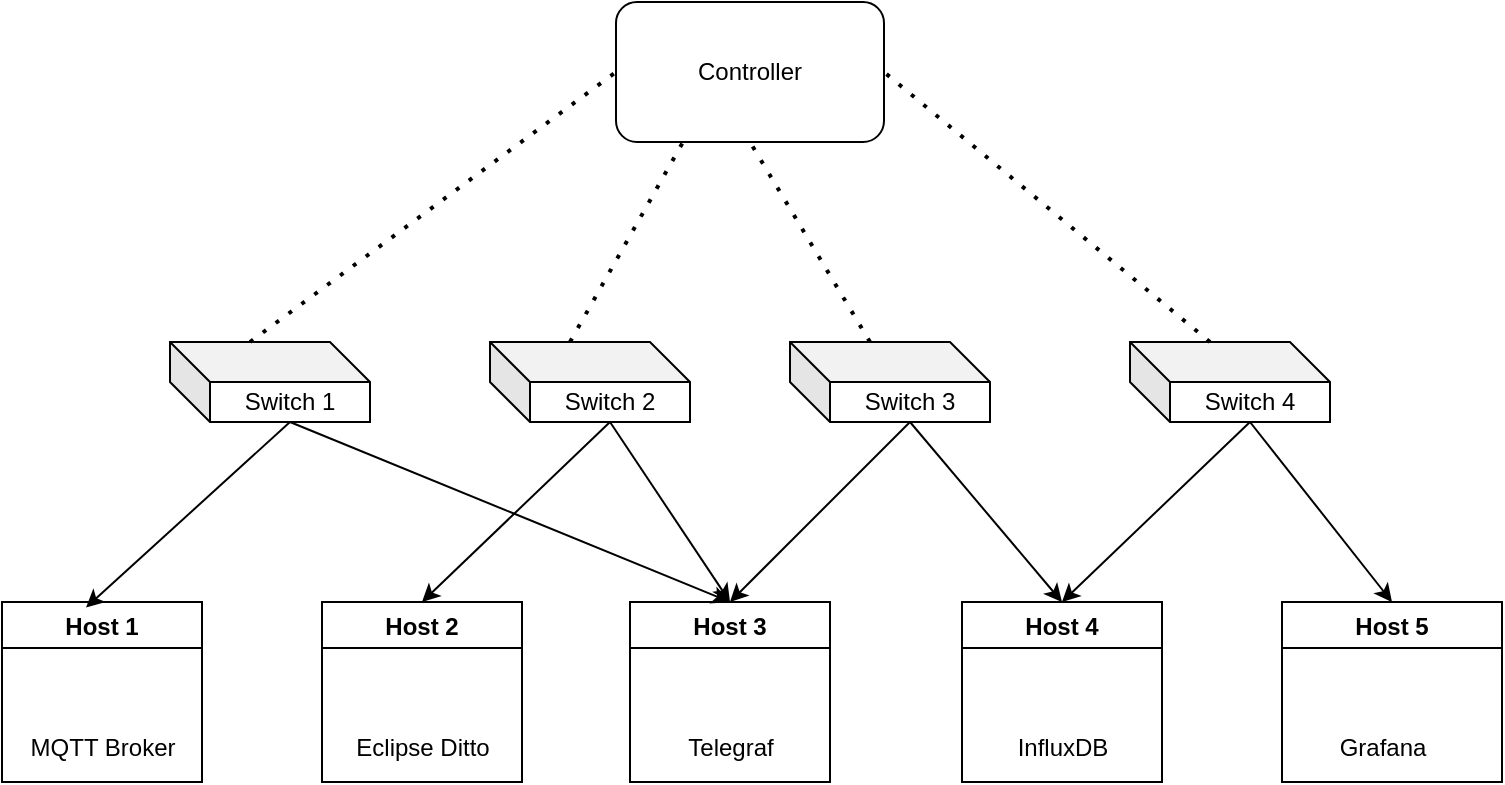 <mxfile version="21.8.2" type="github">
  <diagram id="C5RBs43oDa-KdzZeNtuy" name="Page-1">
    <mxGraphModel dx="1009" dy="542" grid="1" gridSize="10" guides="1" tooltips="1" connect="1" arrows="1" fold="1" page="1" pageScale="1" pageWidth="827" pageHeight="1169" math="0" shadow="0">
      <root>
        <mxCell id="WIyWlLk6GJQsqaUBKTNV-0" />
        <mxCell id="WIyWlLk6GJQsqaUBKTNV-1" parent="WIyWlLk6GJQsqaUBKTNV-0" />
        <mxCell id="kD6Mo4vfzYvjTnUpct2I-0" value="Host 1" style="swimlane;startSize=23;" vertex="1" parent="WIyWlLk6GJQsqaUBKTNV-1">
          <mxGeometry x="40" y="320" width="100" height="90" as="geometry" />
        </mxCell>
        <mxCell id="kD6Mo4vfzYvjTnUpct2I-3" value="" style="shape=image;verticalLabelPosition=bottom;labelBackgroundColor=default;verticalAlign=top;aspect=fixed;imageAspect=0;image=https://vmssoftware.com/images/intro/product/mosquitto.png;" vertex="1" parent="kD6Mo4vfzYvjTnUpct2I-0">
          <mxGeometry x="30" y="25" width="40" height="40" as="geometry" />
        </mxCell>
        <mxCell id="kD6Mo4vfzYvjTnUpct2I-4" value="MQTT Broker" style="text;html=1;align=center;verticalAlign=middle;resizable=0;points=[];autosize=1;strokeColor=none;fillColor=none;" vertex="1" parent="kD6Mo4vfzYvjTnUpct2I-0">
          <mxGeometry y="58" width="100" height="30" as="geometry" />
        </mxCell>
        <mxCell id="kD6Mo4vfzYvjTnUpct2I-2" value="Controller" style="rounded=1;whiteSpace=wrap;html=1;" vertex="1" parent="WIyWlLk6GJQsqaUBKTNV-1">
          <mxGeometry x="347" y="20" width="134" height="70" as="geometry" />
        </mxCell>
        <mxCell id="kD6Mo4vfzYvjTnUpct2I-5" value="Host 2" style="swimlane;startSize=23;" vertex="1" parent="WIyWlLk6GJQsqaUBKTNV-1">
          <mxGeometry x="200" y="320" width="100" height="90" as="geometry" />
        </mxCell>
        <mxCell id="kD6Mo4vfzYvjTnUpct2I-7" value="Eclipse Ditto" style="text;html=1;align=center;verticalAlign=middle;resizable=0;points=[];autosize=1;strokeColor=none;fillColor=none;" vertex="1" parent="kD6Mo4vfzYvjTnUpct2I-5">
          <mxGeometry x="5" y="58" width="90" height="30" as="geometry" />
        </mxCell>
        <mxCell id="kD6Mo4vfzYvjTnUpct2I-28" value="" style="shape=image;verticalLabelPosition=bottom;labelBackgroundColor=default;verticalAlign=top;aspect=fixed;imageAspect=0;image=https://predictiveworks.github.io/assets/images/ditto.png;" vertex="1" parent="kD6Mo4vfzYvjTnUpct2I-5">
          <mxGeometry x="30" y="25" width="40" height="40" as="geometry" />
        </mxCell>
        <mxCell id="kD6Mo4vfzYvjTnUpct2I-8" value="Host 3" style="swimlane;startSize=23;" vertex="1" parent="WIyWlLk6GJQsqaUBKTNV-1">
          <mxGeometry x="354" y="320" width="100" height="90" as="geometry" />
        </mxCell>
        <mxCell id="kD6Mo4vfzYvjTnUpct2I-10" value="Telegraf" style="text;html=1;align=center;verticalAlign=middle;resizable=0;points=[];autosize=1;strokeColor=none;fillColor=none;" vertex="1" parent="kD6Mo4vfzYvjTnUpct2I-8">
          <mxGeometry x="15" y="58" width="70" height="30" as="geometry" />
        </mxCell>
        <mxCell id="kD6Mo4vfzYvjTnUpct2I-31" value="" style="shape=image;verticalLabelPosition=bottom;labelBackgroundColor=default;verticalAlign=top;aspect=fixed;imageAspect=0;image=https://projects.task.gda.pl/uploads/-/system/project/avatar/318/telegraf_role_logo.png;" vertex="1" parent="kD6Mo4vfzYvjTnUpct2I-8">
          <mxGeometry x="34.5" y="29.5" width="31" height="31" as="geometry" />
        </mxCell>
        <mxCell id="kD6Mo4vfzYvjTnUpct2I-11" value="Host 4" style="swimlane;startSize=23;" vertex="1" parent="WIyWlLk6GJQsqaUBKTNV-1">
          <mxGeometry x="520" y="320" width="100" height="90" as="geometry" />
        </mxCell>
        <mxCell id="kD6Mo4vfzYvjTnUpct2I-13" value="InfluxDB" style="text;html=1;align=center;verticalAlign=middle;resizable=0;points=[];autosize=1;strokeColor=none;fillColor=none;" vertex="1" parent="kD6Mo4vfzYvjTnUpct2I-11">
          <mxGeometry x="15" y="58" width="70" height="30" as="geometry" />
        </mxCell>
        <mxCell id="kD6Mo4vfzYvjTnUpct2I-32" value="" style="shape=image;verticalLabelPosition=bottom;labelBackgroundColor=default;verticalAlign=top;aspect=fixed;imageAspect=0;image=https://assets.zabbix.com/img/brands/influxdb.svg;" vertex="1" parent="kD6Mo4vfzYvjTnUpct2I-11">
          <mxGeometry x="33.81" y="28.81" width="32.38" height="32.38" as="geometry" />
        </mxCell>
        <mxCell id="kD6Mo4vfzYvjTnUpct2I-14" value="Host 5" style="swimlane;startSize=23;" vertex="1" parent="WIyWlLk6GJQsqaUBKTNV-1">
          <mxGeometry x="680" y="320" width="110" height="90" as="geometry" />
        </mxCell>
        <mxCell id="kD6Mo4vfzYvjTnUpct2I-16" value="Grafana" style="text;html=1;align=center;verticalAlign=middle;resizable=0;points=[];autosize=1;strokeColor=none;fillColor=none;" vertex="1" parent="kD6Mo4vfzYvjTnUpct2I-14">
          <mxGeometry x="15" y="58" width="70" height="30" as="geometry" />
        </mxCell>
        <mxCell id="kD6Mo4vfzYvjTnUpct2I-34" value="" style="shape=image;verticalLabelPosition=bottom;labelBackgroundColor=default;verticalAlign=top;aspect=fixed;imageAspect=0;image=https://seeklogo.com/images/G/grafana-logo-15BA0AFA8A-seeklogo.com.png;" vertex="1" parent="kD6Mo4vfzYvjTnUpct2I-14">
          <mxGeometry x="34.35" y="27.99" width="31.3" height="34.03" as="geometry" />
        </mxCell>
        <mxCell id="kD6Mo4vfzYvjTnUpct2I-17" value="Switch 1" style="shape=cube;whiteSpace=wrap;html=1;boundedLbl=1;backgroundOutline=1;darkOpacity=0.05;darkOpacity2=0.1;" vertex="1" parent="WIyWlLk6GJQsqaUBKTNV-1">
          <mxGeometry x="124" y="190" width="100" height="40" as="geometry" />
        </mxCell>
        <mxCell id="kD6Mo4vfzYvjTnUpct2I-18" value="Switch 2" style="shape=cube;whiteSpace=wrap;html=1;boundedLbl=1;backgroundOutline=1;darkOpacity=0.05;darkOpacity2=0.1;" vertex="1" parent="WIyWlLk6GJQsqaUBKTNV-1">
          <mxGeometry x="284" y="190" width="100" height="40" as="geometry" />
        </mxCell>
        <mxCell id="kD6Mo4vfzYvjTnUpct2I-19" value="Switch 3" style="shape=cube;whiteSpace=wrap;html=1;boundedLbl=1;backgroundOutline=1;darkOpacity=0.05;darkOpacity2=0.1;" vertex="1" parent="WIyWlLk6GJQsqaUBKTNV-1">
          <mxGeometry x="434" y="190" width="100" height="40" as="geometry" />
        </mxCell>
        <mxCell id="kD6Mo4vfzYvjTnUpct2I-20" value="Switch 4" style="shape=cube;whiteSpace=wrap;html=1;boundedLbl=1;backgroundOutline=1;darkOpacity=0.05;darkOpacity2=0.1;" vertex="1" parent="WIyWlLk6GJQsqaUBKTNV-1">
          <mxGeometry x="604" y="190" width="100" height="40" as="geometry" />
        </mxCell>
        <mxCell id="kD6Mo4vfzYvjTnUpct2I-35" value="" style="endArrow=none;dashed=1;html=1;dashPattern=1 3;strokeWidth=2;rounded=0;entryX=0;entryY=0.5;entryDx=0;entryDy=0;exitX=0;exitY=0;exitDx=40;exitDy=0;exitPerimeter=0;" edge="1" parent="WIyWlLk6GJQsqaUBKTNV-1" source="kD6Mo4vfzYvjTnUpct2I-17" target="kD6Mo4vfzYvjTnUpct2I-2">
          <mxGeometry width="50" height="50" relative="1" as="geometry">
            <mxPoint x="190" y="190" as="sourcePoint" />
            <mxPoint x="340" y="100" as="targetPoint" />
          </mxGeometry>
        </mxCell>
        <mxCell id="kD6Mo4vfzYvjTnUpct2I-36" value="" style="endArrow=none;dashed=1;html=1;dashPattern=1 3;strokeWidth=2;rounded=0;entryX=0.25;entryY=1;entryDx=0;entryDy=0;exitX=0;exitY=0;exitDx=40;exitDy=0;exitPerimeter=0;" edge="1" parent="WIyWlLk6GJQsqaUBKTNV-1" source="kD6Mo4vfzYvjTnUpct2I-18" target="kD6Mo4vfzYvjTnUpct2I-2">
          <mxGeometry width="50" height="50" relative="1" as="geometry">
            <mxPoint x="320" y="190" as="sourcePoint" />
            <mxPoint x="470" y="100" as="targetPoint" />
          </mxGeometry>
        </mxCell>
        <mxCell id="kD6Mo4vfzYvjTnUpct2I-37" value="" style="endArrow=none;dashed=1;html=1;dashPattern=1 3;strokeWidth=2;rounded=0;entryX=0.5;entryY=1;entryDx=0;entryDy=0;exitX=0;exitY=0;exitDx=40;exitDy=0;exitPerimeter=0;" edge="1" parent="WIyWlLk6GJQsqaUBKTNV-1" source="kD6Mo4vfzYvjTnUpct2I-19" target="kD6Mo4vfzYvjTnUpct2I-2">
          <mxGeometry width="50" height="50" relative="1" as="geometry">
            <mxPoint x="469" y="200" as="sourcePoint" />
            <mxPoint x="530" y="100" as="targetPoint" />
          </mxGeometry>
        </mxCell>
        <mxCell id="kD6Mo4vfzYvjTnUpct2I-38" value="" style="endArrow=none;dashed=1;html=1;dashPattern=1 3;strokeWidth=2;rounded=0;entryX=1;entryY=0.5;entryDx=0;entryDy=0;exitX=0;exitY=0;exitDx=40;exitDy=0;exitPerimeter=0;" edge="1" parent="WIyWlLk6GJQsqaUBKTNV-1" source="kD6Mo4vfzYvjTnUpct2I-20" target="kD6Mo4vfzYvjTnUpct2I-2">
          <mxGeometry width="50" height="50" relative="1" as="geometry">
            <mxPoint x="630" y="190" as="sourcePoint" />
            <mxPoint x="580" y="90" as="targetPoint" />
          </mxGeometry>
        </mxCell>
        <mxCell id="kD6Mo4vfzYvjTnUpct2I-40" value="" style="endArrow=classic;html=1;rounded=0;entryX=0.42;entryY=0.031;entryDx=0;entryDy=0;entryPerimeter=0;exitX=0;exitY=0;exitDx=60;exitDy=40;exitPerimeter=0;" edge="1" parent="WIyWlLk6GJQsqaUBKTNV-1" source="kD6Mo4vfzYvjTnUpct2I-17" target="kD6Mo4vfzYvjTnUpct2I-0">
          <mxGeometry width="50" height="50" relative="1" as="geometry">
            <mxPoint x="120" y="250" as="sourcePoint" />
            <mxPoint x="80" y="320" as="targetPoint" />
          </mxGeometry>
        </mxCell>
        <mxCell id="kD6Mo4vfzYvjTnUpct2I-41" value="" style="endArrow=classic;html=1;rounded=0;exitX=0;exitY=0;exitDx=60;exitDy=40;exitPerimeter=0;entryX=0.5;entryY=0;entryDx=0;entryDy=0;" edge="1" parent="WIyWlLk6GJQsqaUBKTNV-1" source="kD6Mo4vfzYvjTnUpct2I-17" target="kD6Mo4vfzYvjTnUpct2I-8">
          <mxGeometry width="50" height="50" relative="1" as="geometry">
            <mxPoint x="400" y="300" as="sourcePoint" />
            <mxPoint x="450" y="250" as="targetPoint" />
          </mxGeometry>
        </mxCell>
        <mxCell id="kD6Mo4vfzYvjTnUpct2I-43" value="" style="endArrow=classic;html=1;rounded=0;exitX=0;exitY=0;exitDx=60;exitDy=40;exitPerimeter=0;entryX=0.5;entryY=0;entryDx=0;entryDy=0;" edge="1" parent="WIyWlLk6GJQsqaUBKTNV-1" source="kD6Mo4vfzYvjTnUpct2I-18" target="kD6Mo4vfzYvjTnUpct2I-5">
          <mxGeometry width="50" height="50" relative="1" as="geometry">
            <mxPoint x="340" y="260" as="sourcePoint" />
            <mxPoint x="240" y="320" as="targetPoint" />
          </mxGeometry>
        </mxCell>
        <mxCell id="kD6Mo4vfzYvjTnUpct2I-44" value="" style="endArrow=classic;html=1;rounded=0;exitX=0;exitY=0;exitDx=60;exitDy=40;exitPerimeter=0;entryX=0.5;entryY=0;entryDx=0;entryDy=0;" edge="1" parent="WIyWlLk6GJQsqaUBKTNV-1" source="kD6Mo4vfzYvjTnUpct2I-19" target="kD6Mo4vfzYvjTnUpct2I-8">
          <mxGeometry width="50" height="50" relative="1" as="geometry">
            <mxPoint x="400" y="300" as="sourcePoint" />
            <mxPoint x="450" y="250" as="targetPoint" />
          </mxGeometry>
        </mxCell>
        <mxCell id="kD6Mo4vfzYvjTnUpct2I-45" value="" style="endArrow=classic;html=1;rounded=0;exitX=0;exitY=0;exitDx=60;exitDy=40;exitPerimeter=0;entryX=0.5;entryY=0;entryDx=0;entryDy=0;" edge="1" parent="WIyWlLk6GJQsqaUBKTNV-1" source="kD6Mo4vfzYvjTnUpct2I-19" target="kD6Mo4vfzYvjTnUpct2I-11">
          <mxGeometry width="50" height="50" relative="1" as="geometry">
            <mxPoint x="400" y="300" as="sourcePoint" />
            <mxPoint x="540" y="290" as="targetPoint" />
          </mxGeometry>
        </mxCell>
        <mxCell id="kD6Mo4vfzYvjTnUpct2I-46" value="" style="endArrow=classic;html=1;rounded=0;exitX=0;exitY=0;exitDx=60;exitDy=40;exitPerimeter=0;entryX=0.5;entryY=0;entryDx=0;entryDy=0;" edge="1" parent="WIyWlLk6GJQsqaUBKTNV-1" source="kD6Mo4vfzYvjTnUpct2I-20" target="kD6Mo4vfzYvjTnUpct2I-11">
          <mxGeometry width="50" height="50" relative="1" as="geometry">
            <mxPoint x="660" y="240" as="sourcePoint" />
            <mxPoint x="580" y="310" as="targetPoint" />
          </mxGeometry>
        </mxCell>
        <mxCell id="kD6Mo4vfzYvjTnUpct2I-47" value="" style="endArrow=classic;html=1;rounded=0;entryX=0.5;entryY=0;entryDx=0;entryDy=0;exitX=0;exitY=0;exitDx=60;exitDy=40;exitPerimeter=0;" edge="1" parent="WIyWlLk6GJQsqaUBKTNV-1" source="kD6Mo4vfzYvjTnUpct2I-20" target="kD6Mo4vfzYvjTnUpct2I-14">
          <mxGeometry width="50" height="50" relative="1" as="geometry">
            <mxPoint x="660" y="240" as="sourcePoint" />
            <mxPoint x="460" y="310" as="targetPoint" />
          </mxGeometry>
        </mxCell>
        <mxCell id="kD6Mo4vfzYvjTnUpct2I-48" value="" style="endArrow=classic;html=1;rounded=0;entryX=0.5;entryY=0;entryDx=0;entryDy=0;exitX=0;exitY=0;exitDx=60;exitDy=40;exitPerimeter=0;" edge="1" parent="WIyWlLk6GJQsqaUBKTNV-1" source="kD6Mo4vfzYvjTnUpct2I-18" target="kD6Mo4vfzYvjTnUpct2I-8">
          <mxGeometry width="50" height="50" relative="1" as="geometry">
            <mxPoint x="340" y="240" as="sourcePoint" />
            <mxPoint x="397" y="260" as="targetPoint" />
          </mxGeometry>
        </mxCell>
      </root>
    </mxGraphModel>
  </diagram>
</mxfile>
